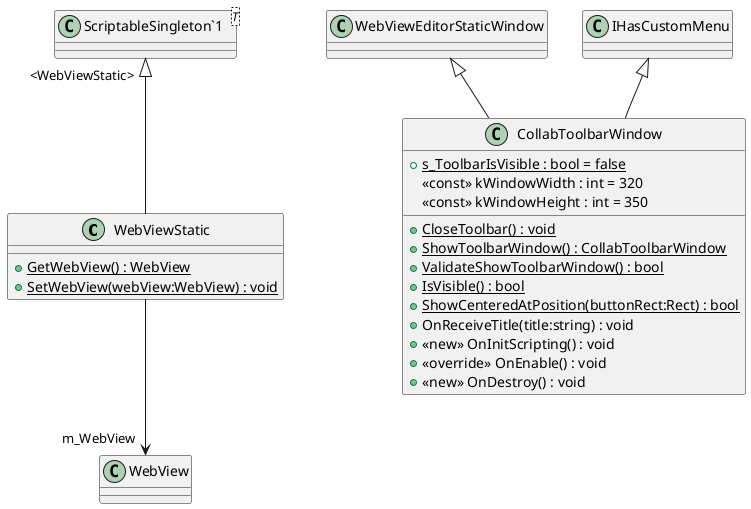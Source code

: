 @startuml
class WebViewStatic {
    {static} + GetWebView() : WebView
    {static} + SetWebView(webView:WebView) : void
}
class CollabToolbarWindow {
    + {static} s_ToolbarIsVisible : bool = false
    <<const>> kWindowWidth : int = 320
    <<const>> kWindowHeight : int = 350
    + {static} CloseToolbar() : void
    + {static} ShowToolbarWindow() : CollabToolbarWindow
    + {static} ValidateShowToolbarWindow() : bool
    + {static} IsVisible() : bool
    + {static} ShowCenteredAtPosition(buttonRect:Rect) : bool
    + OnReceiveTitle(title:string) : void
    + <<new>> OnInitScripting() : void
    + <<override>> OnEnable() : void
    + <<new>> OnDestroy() : void
}
class "ScriptableSingleton`1"<T> {
}
"ScriptableSingleton`1" "<WebViewStatic>" <|-- WebViewStatic
WebViewStatic --> "m_WebView" WebView
WebViewEditorStaticWindow <|-- CollabToolbarWindow
IHasCustomMenu <|-- CollabToolbarWindow
@enduml
